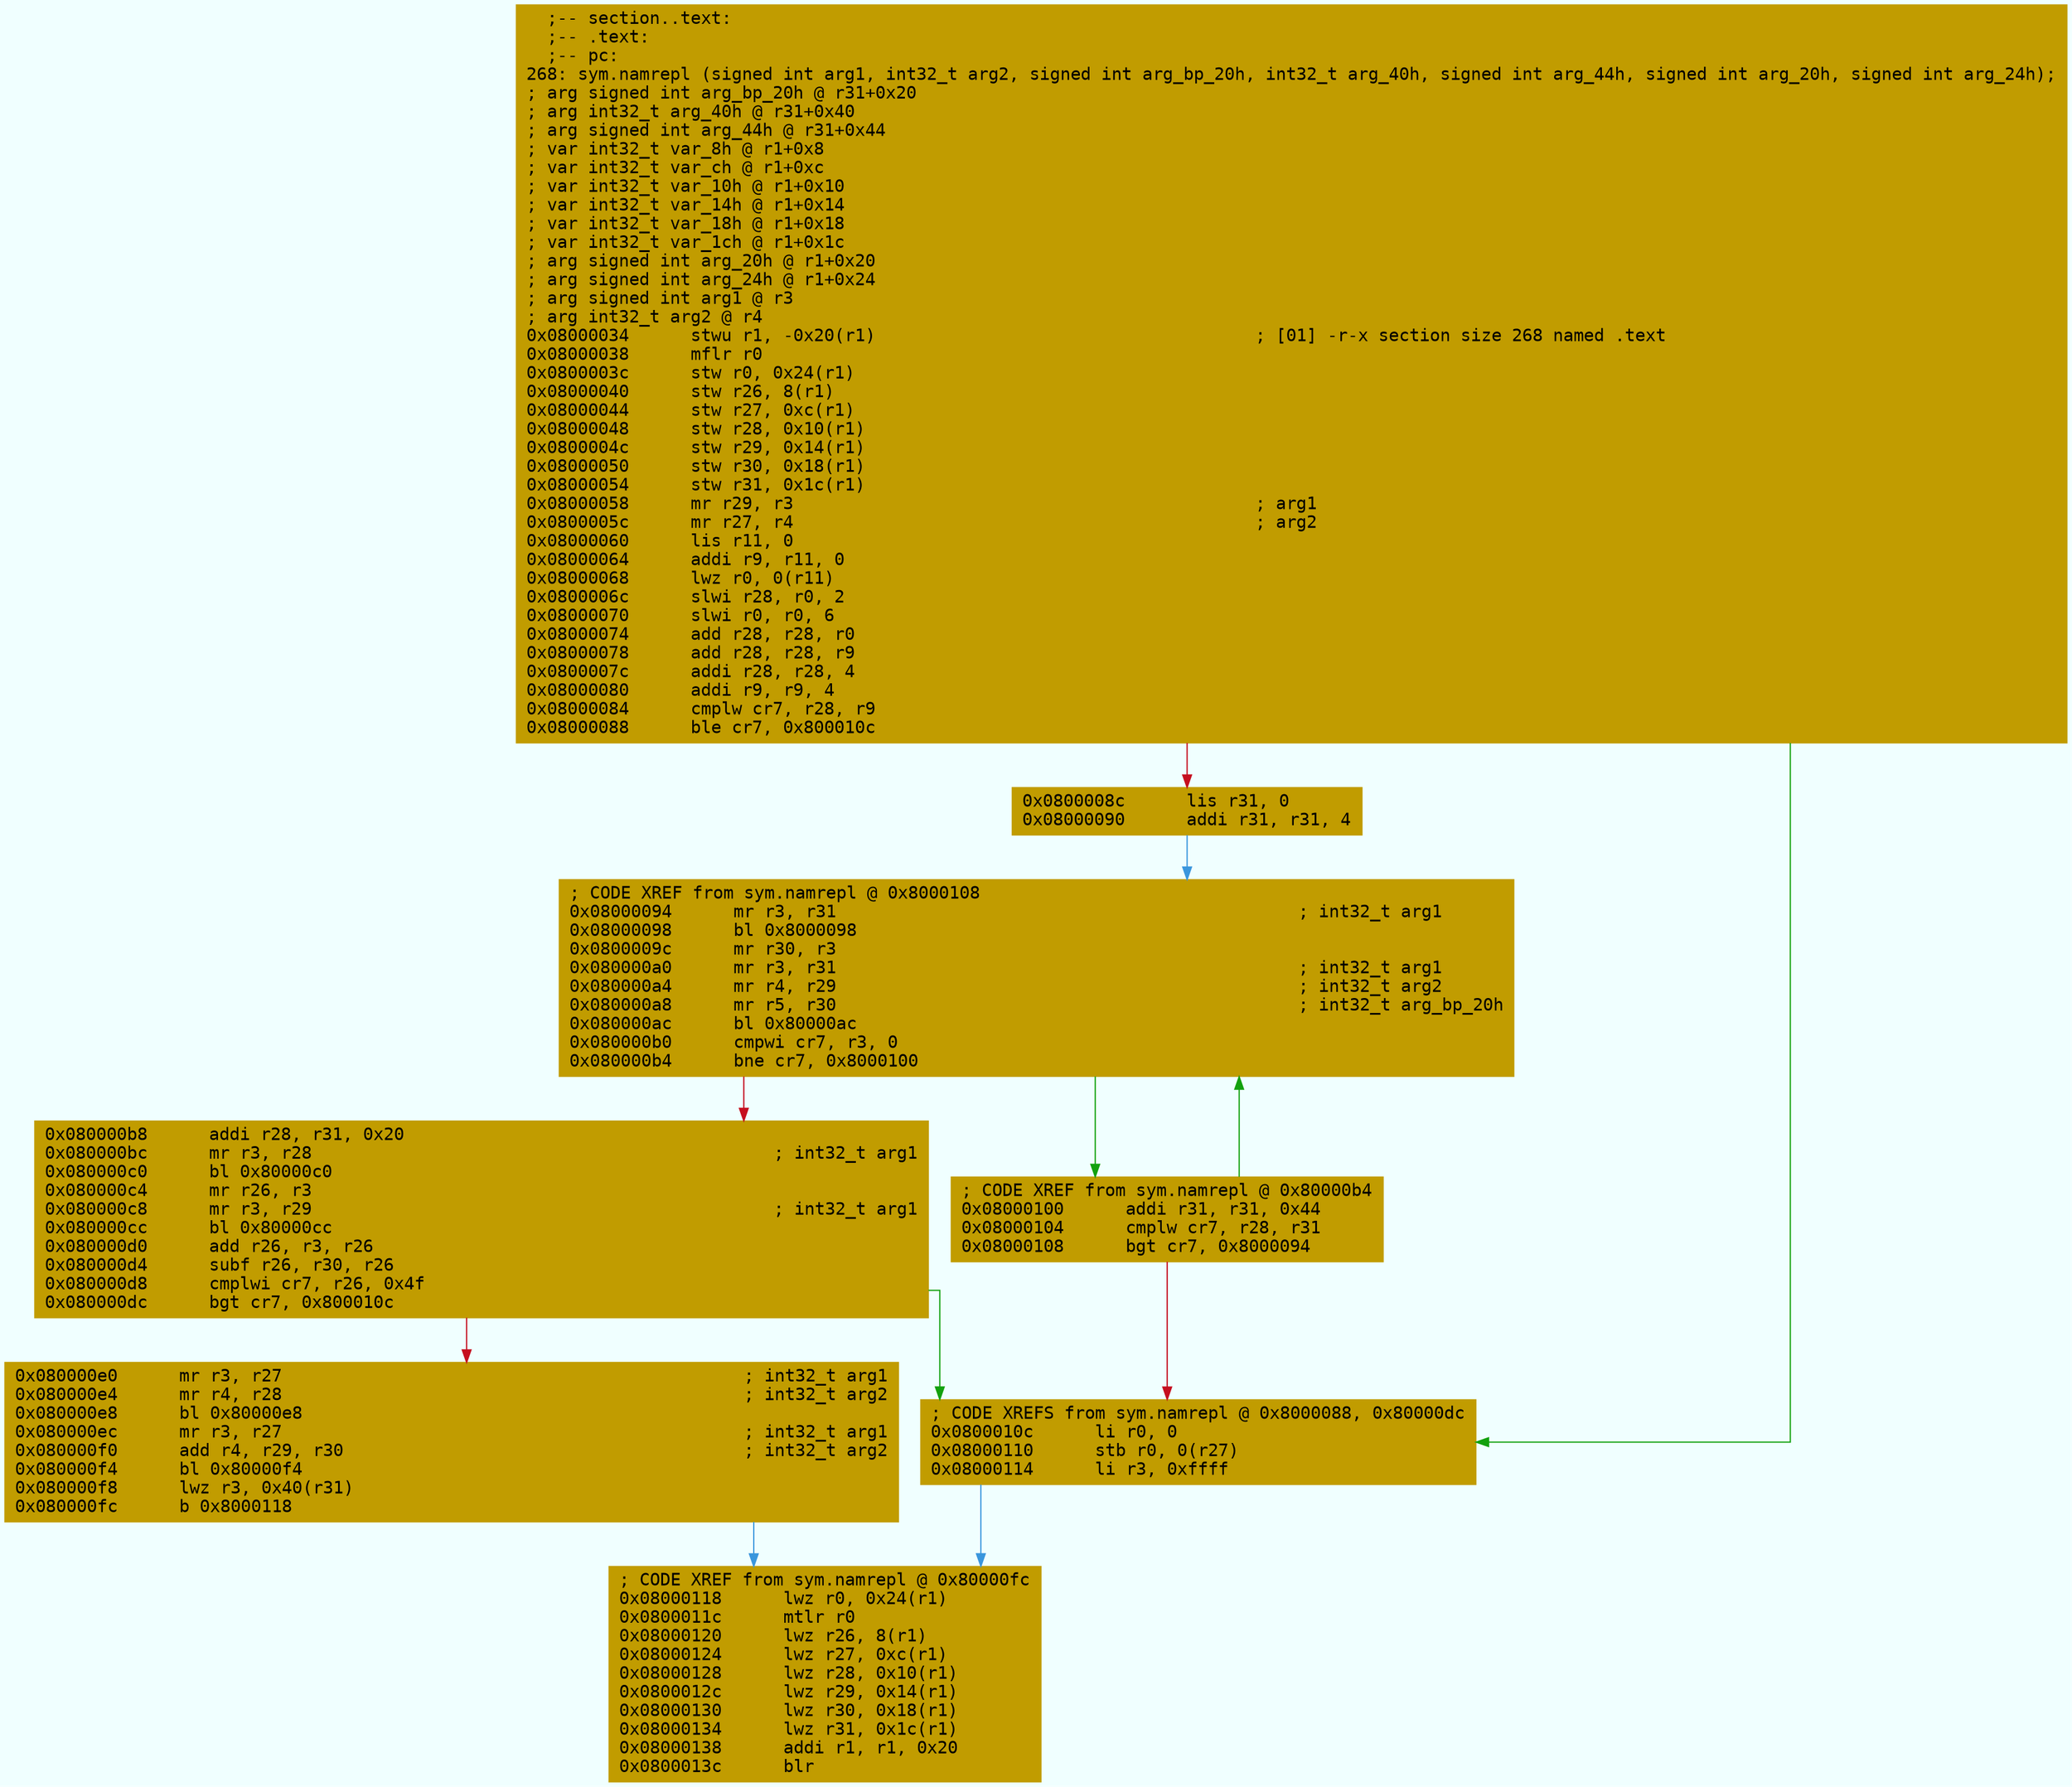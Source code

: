 digraph code {
	graph [bgcolor=azure fontsize=8 fontname="Courier" splines="ortho"];
	node [fillcolor=gray style=filled shape=box];
	edge [arrowhead="normal"];
	"0x08000034" [URL="sym.namrepl/0x08000034", fillcolor="#c19c00",color="#c19c00", fontname="Courier",label="  ;-- section..text:\l  ;-- .text:\l  ;-- pc:\l268: sym.namrepl (signed int arg1, int32_t arg2, signed int arg_bp_20h, int32_t arg_40h, signed int arg_44h, signed int arg_20h, signed int arg_24h);\l; arg signed int arg_bp_20h @ r31+0x20\l; arg int32_t arg_40h @ r31+0x40\l; arg signed int arg_44h @ r31+0x44\l; var int32_t var_8h @ r1+0x8\l; var int32_t var_ch @ r1+0xc\l; var int32_t var_10h @ r1+0x10\l; var int32_t var_14h @ r1+0x14\l; var int32_t var_18h @ r1+0x18\l; var int32_t var_1ch @ r1+0x1c\l; arg signed int arg_20h @ r1+0x20\l; arg signed int arg_24h @ r1+0x24\l; arg signed int arg1 @ r3\l; arg int32_t arg2 @ r4\l0x08000034      stwu r1, -0x20(r1)                                     ; [01] -r-x section size 268 named .text\l0x08000038      mflr r0\l0x0800003c      stw r0, 0x24(r1)\l0x08000040      stw r26, 8(r1)\l0x08000044      stw r27, 0xc(r1)\l0x08000048      stw r28, 0x10(r1)\l0x0800004c      stw r29, 0x14(r1)\l0x08000050      stw r30, 0x18(r1)\l0x08000054      stw r31, 0x1c(r1)\l0x08000058      mr r29, r3                                             ; arg1\l0x0800005c      mr r27, r4                                             ; arg2\l0x08000060      lis r11, 0\l0x08000064      addi r9, r11, 0\l0x08000068      lwz r0, 0(r11)\l0x0800006c      slwi r28, r0, 2\l0x08000070      slwi r0, r0, 6\l0x08000074      add r28, r28, r0\l0x08000078      add r28, r28, r9\l0x0800007c      addi r28, r28, 4\l0x08000080      addi r9, r9, 4\l0x08000084      cmplw cr7, r28, r9\l0x08000088      ble cr7, 0x800010c\l"]
	"0x0800008c" [URL="sym.namrepl/0x0800008c", fillcolor="#c19c00",color="#c19c00", fontname="Courier",label="0x0800008c      lis r31, 0\l0x08000090      addi r31, r31, 4\l"]
	"0x08000094" [URL="sym.namrepl/0x08000094", fillcolor="#c19c00",color="#c19c00", fontname="Courier",label="; CODE XREF from sym.namrepl @ 0x8000108\l0x08000094      mr r3, r31                                             ; int32_t arg1\l0x08000098      bl 0x8000098\l0x0800009c      mr r30, r3\l0x080000a0      mr r3, r31                                             ; int32_t arg1\l0x080000a4      mr r4, r29                                             ; int32_t arg2\l0x080000a8      mr r5, r30                                             ; int32_t arg_bp_20h\l0x080000ac      bl 0x80000ac\l0x080000b0      cmpwi cr7, r3, 0\l0x080000b4      bne cr7, 0x8000100\l"]
	"0x080000b8" [URL="sym.namrepl/0x080000b8", fillcolor="#c19c00",color="#c19c00", fontname="Courier",label="0x080000b8      addi r28, r31, 0x20\l0x080000bc      mr r3, r28                                             ; int32_t arg1\l0x080000c0      bl 0x80000c0\l0x080000c4      mr r26, r3\l0x080000c8      mr r3, r29                                             ; int32_t arg1\l0x080000cc      bl 0x80000cc\l0x080000d0      add r26, r3, r26\l0x080000d4      subf r26, r30, r26\l0x080000d8      cmplwi cr7, r26, 0x4f\l0x080000dc      bgt cr7, 0x800010c\l"]
	"0x080000e0" [URL="sym.namrepl/0x080000e0", fillcolor="#c19c00",color="#c19c00", fontname="Courier",label="0x080000e0      mr r3, r27                                             ; int32_t arg1\l0x080000e4      mr r4, r28                                             ; int32_t arg2\l0x080000e8      bl 0x80000e8\l0x080000ec      mr r3, r27                                             ; int32_t arg1\l0x080000f0      add r4, r29, r30                                       ; int32_t arg2\l0x080000f4      bl 0x80000f4\l0x080000f8      lwz r3, 0x40(r31)\l0x080000fc      b 0x8000118\l"]
	"0x08000100" [URL="sym.namrepl/0x08000100", fillcolor="#c19c00",color="#c19c00", fontname="Courier",label="; CODE XREF from sym.namrepl @ 0x80000b4\l0x08000100      addi r31, r31, 0x44\l0x08000104      cmplw cr7, r28, r31\l0x08000108      bgt cr7, 0x8000094\l"]
	"0x0800010c" [URL="sym.namrepl/0x0800010c", fillcolor="#c19c00",color="#c19c00", fontname="Courier",label="; CODE XREFS from sym.namrepl @ 0x8000088, 0x80000dc\l0x0800010c      li r0, 0\l0x08000110      stb r0, 0(r27)\l0x08000114      li r3, 0xffff\l"]
	"0x08000118" [URL="sym.namrepl/0x08000118", fillcolor="#c19c00",color="#c19c00", fontname="Courier",label="; CODE XREF from sym.namrepl @ 0x80000fc\l0x08000118      lwz r0, 0x24(r1)\l0x0800011c      mtlr r0\l0x08000120      lwz r26, 8(r1)\l0x08000124      lwz r27, 0xc(r1)\l0x08000128      lwz r28, 0x10(r1)\l0x0800012c      lwz r29, 0x14(r1)\l0x08000130      lwz r30, 0x18(r1)\l0x08000134      lwz r31, 0x1c(r1)\l0x08000138      addi r1, r1, 0x20\l0x0800013c      blr\l"]
        "0x08000034" -> "0x0800010c" [color="#13a10e"];
        "0x08000034" -> "0x0800008c" [color="#c50f1f"];
        "0x0800008c" -> "0x08000094" [color="#3a96dd"];
        "0x08000094" -> "0x08000100" [color="#13a10e"];
        "0x08000094" -> "0x080000b8" [color="#c50f1f"];
        "0x080000b8" -> "0x0800010c" [color="#13a10e"];
        "0x080000b8" -> "0x080000e0" [color="#c50f1f"];
        "0x080000e0" -> "0x08000118" [color="#3a96dd"];
        "0x08000100" -> "0x08000094" [color="#13a10e"];
        "0x08000100" -> "0x0800010c" [color="#c50f1f"];
        "0x0800010c" -> "0x08000118" [color="#3a96dd"];
}

